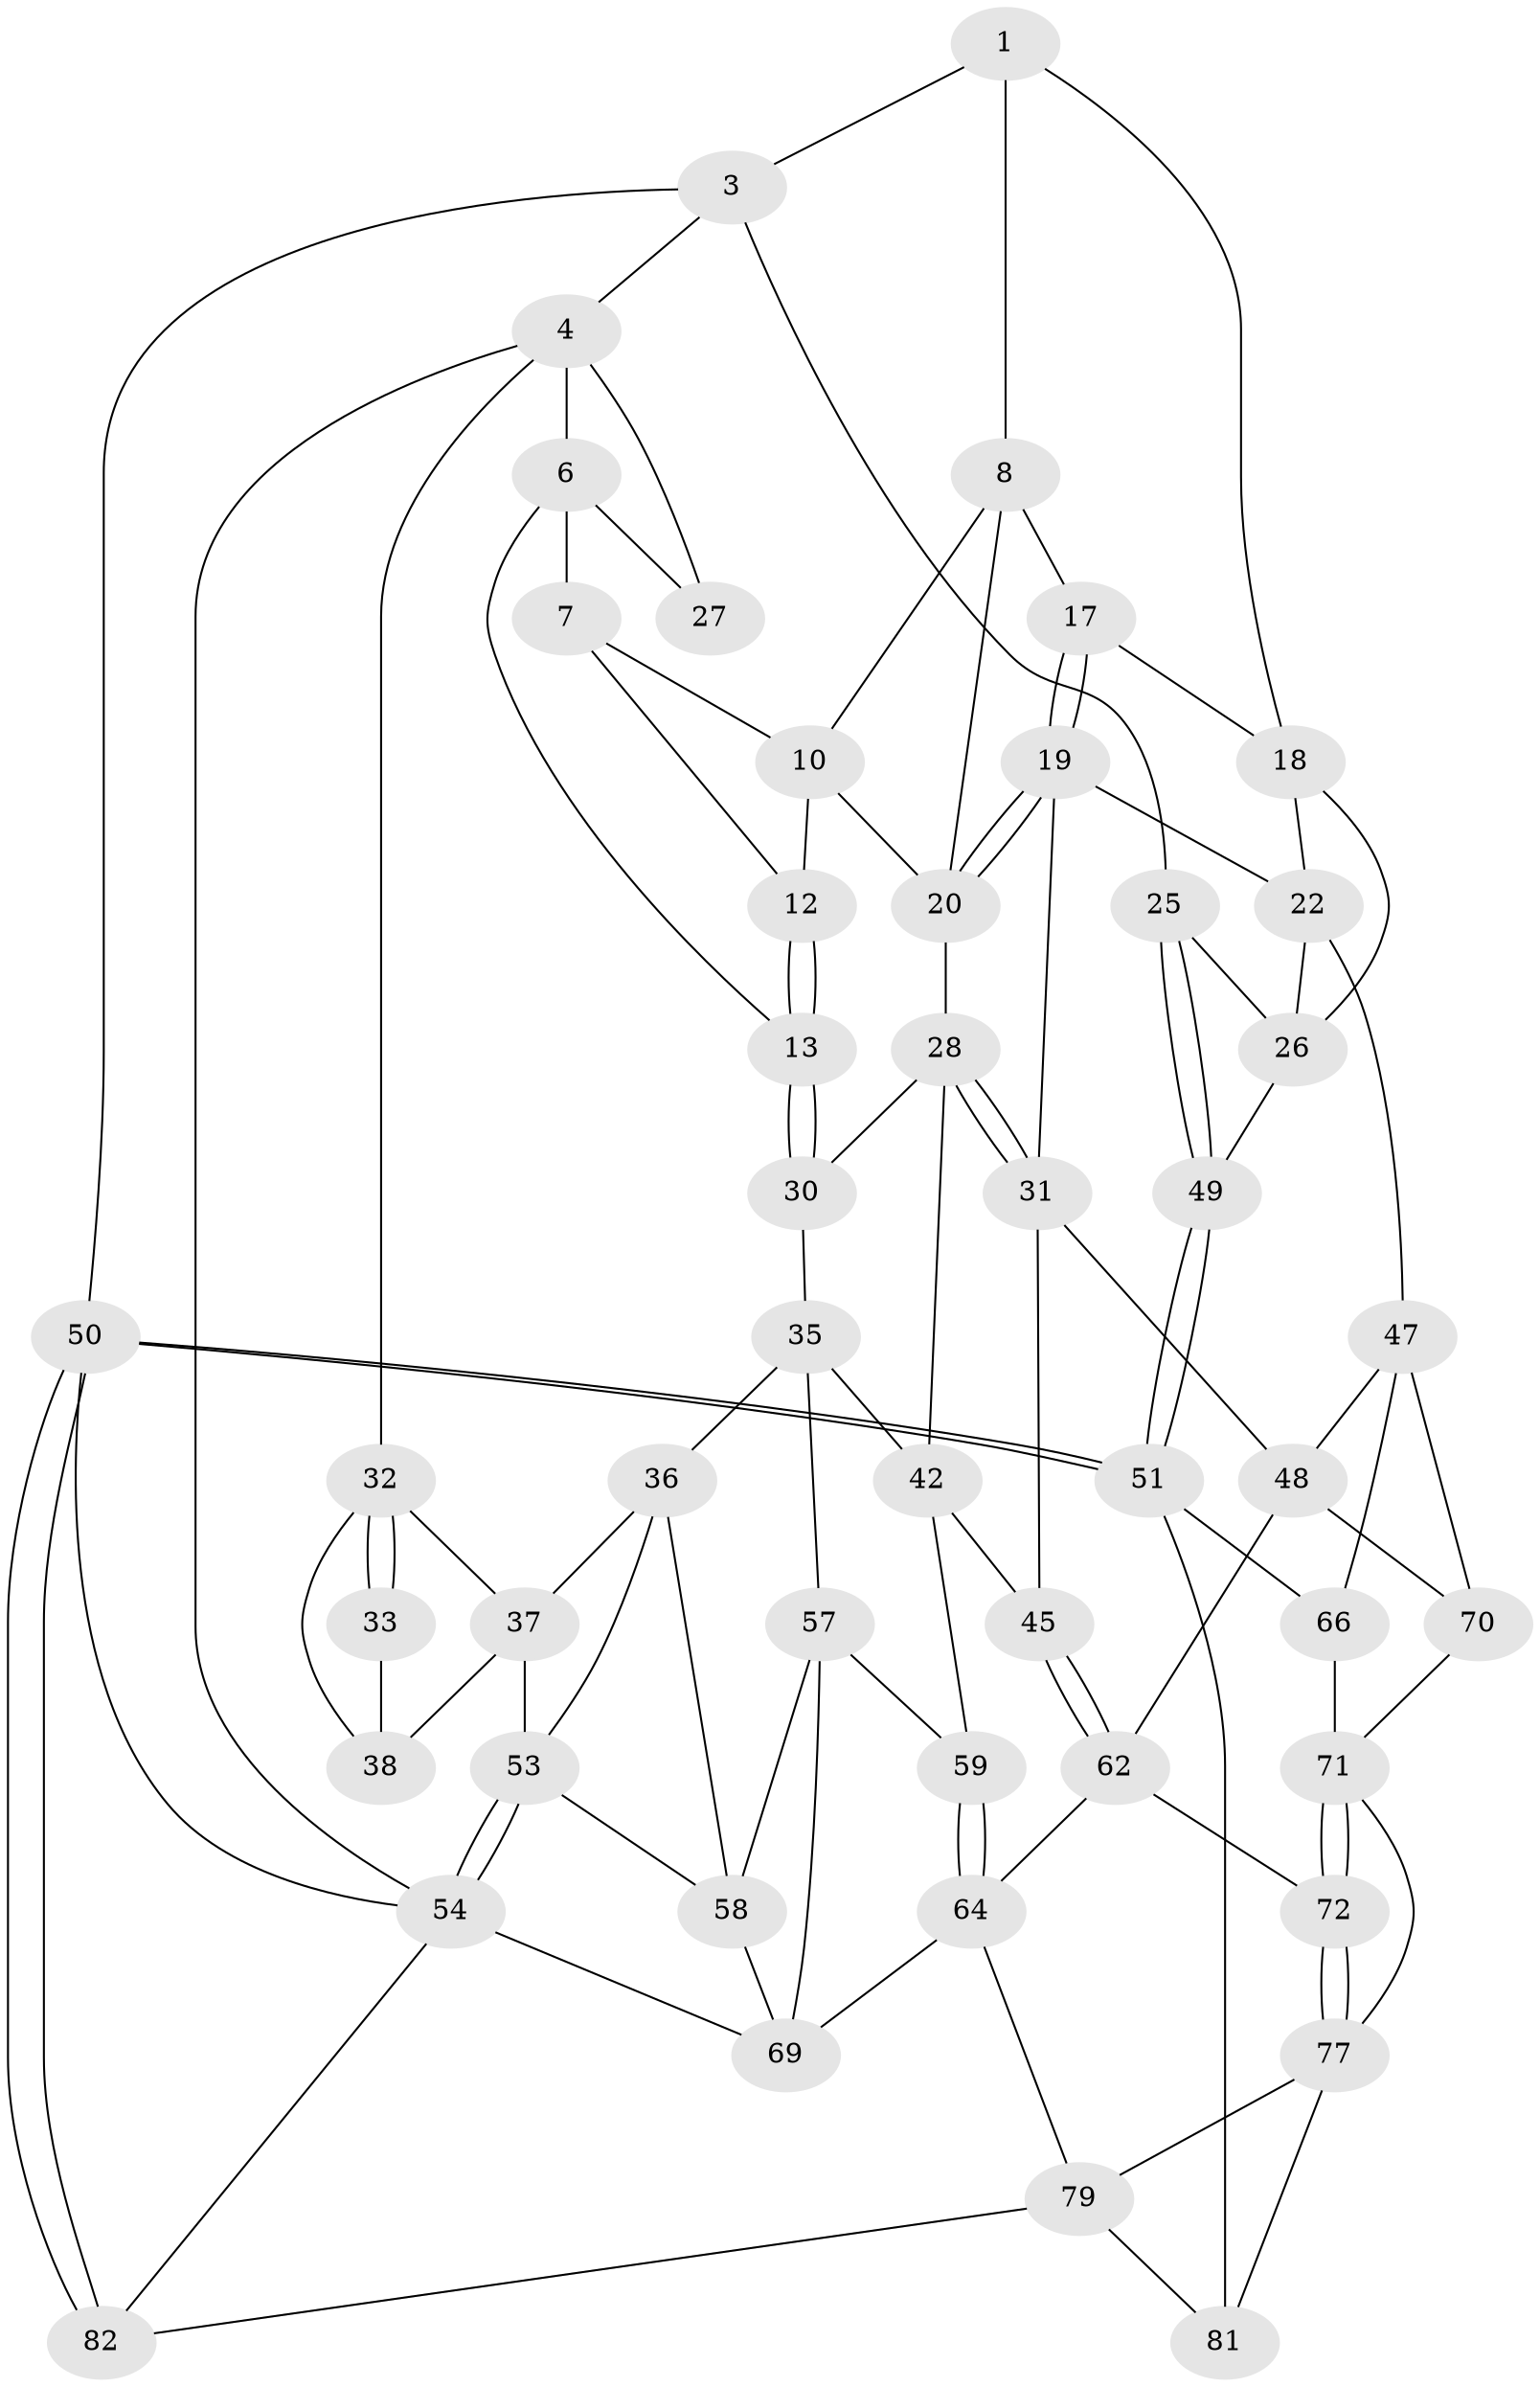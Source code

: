 // Generated by graph-tools (version 1.1) at 2025/24/03/03/25 07:24:35]
// undirected, 49 vertices, 104 edges
graph export_dot {
graph [start="1"]
  node [color=gray90,style=filled];
  1 [pos="+0.5250371017232065+0",super="+2"];
  3 [pos="+1+0"];
  4 [pos="+0+0",super="+5"];
  6 [pos="+0.24109854837758354+0",super="+15"];
  7 [pos="+0.3253875065741881+0",super="+11"];
  8 [pos="+0.6073792565309754+0.06745399524737412",super="+9"];
  10 [pos="+0.480196761735852+0.09550167512673184",super="+16"];
  12 [pos="+0.3812497739465381+0.20642508782704444"];
  13 [pos="+0.3714025527536429+0.21467009043547816",super="+14"];
  17 [pos="+0.6955411125428219+0.09227890075609767"];
  18 [pos="+0.7418237099367311+0.0757847907840712",super="+21"];
  19 [pos="+0.6774741629568699+0.28118341819736553",super="+23"];
  20 [pos="+0.5850789046383368+0.11905803377066446",super="+24"];
  22 [pos="+0.6926146482024227+0.2934625972234949",super="+40"];
  25 [pos="+1+0"];
  26 [pos="+0.8764091901621246+0.22065419432613484",super="+39"];
  27 [pos="+0.14240341024569772+0.20908010721432047"];
  28 [pos="+0.5315298435581307+0.26590932638228193",super="+29"];
  30 [pos="+0.3966631883268559+0.3280807791173734",super="+34"];
  31 [pos="+0.6438093672554579+0.3205859540669319",super="+44"];
  32 [pos="+0+0",super="+41"];
  33 [pos="+0.11069716251072784+0.21735283752732756"];
  35 [pos="+0.21814117174517084+0.4023996415202486",super="+43"];
  36 [pos="+0.190384852290569+0.41763716539018675",super="+55"];
  37 [pos="+0.1249152671662828+0.4063433797720236",super="+52"];
  38 [pos="+0.018755284612306296+0.2996546471667173"];
  42 [pos="+0.43453335421793216+0.4691096729976708",super="+46"];
  45 [pos="+0.4829664903781451+0.4771123627217008"];
  47 [pos="+0.8419570112157085+0.5477159098086948",super="+67"];
  48 [pos="+0.7148397830063707+0.5428768490216612",super="+61"];
  49 [pos="+1+0.42444198433548125"];
  50 [pos="+1+1"];
  51 [pos="+1+1",super="+65"];
  53 [pos="+0+0.6479570877042403",super="+56"];
  54 [pos="+0+1",super="+75"];
  57 [pos="+0.27145391483451764+0.5973850904014321",super="+60"];
  58 [pos="+0.22752858390010158+0.5967631068742327",super="+68"];
  59 [pos="+0.38627505795418915+0.7182796393585869"];
  62 [pos="+0.594959029248953+0.579077778262023",super="+63"];
  64 [pos="+0.39795835633619675+0.7408721248717888",super="+76"];
  66 [pos="+0.9693619968485809+0.9351994980939634"];
  69 [pos="+0.10006426788773103+0.7022940065354433",super="+74"];
  70 [pos="+0.6626424413626996+0.6729179184306798"];
  71 [pos="+0.6129939353134235+0.7320555941936858",super="+73"];
  72 [pos="+0.4833705274829464+0.7585495280964706"];
  77 [pos="+0.5468049444176349+0.8438618550138671",super="+78"];
  79 [pos="+0.4875811995657656+1",super="+80"];
  81 [pos="+0.7025842753612072+0.9377528157714906"];
  82 [pos="+0.39433565395613507+1"];
  1 -- 8;
  1 -- 18;
  1 -- 3;
  3 -- 4;
  3 -- 25;
  3 -- 50;
  4 -- 32;
  4 -- 54;
  4 -- 27;
  4 -- 6;
  6 -- 7;
  6 -- 27;
  6 -- 13;
  7 -- 10;
  7 -- 12;
  8 -- 17;
  8 -- 10;
  8 -- 20;
  10 -- 12;
  10 -- 20;
  12 -- 13;
  12 -- 13;
  13 -- 30 [weight=2];
  13 -- 30;
  17 -- 18;
  17 -- 19;
  17 -- 19;
  18 -- 26;
  18 -- 22;
  19 -- 20;
  19 -- 20;
  19 -- 22;
  19 -- 31;
  20 -- 28;
  22 -- 26;
  22 -- 47;
  25 -- 26;
  25 -- 49;
  25 -- 49;
  26 -- 49;
  28 -- 31;
  28 -- 31;
  28 -- 42;
  28 -- 30;
  30 -- 35;
  31 -- 48;
  31 -- 45;
  32 -- 33;
  32 -- 33;
  32 -- 38;
  32 -- 37;
  33 -- 38;
  35 -- 36;
  35 -- 57;
  35 -- 42;
  36 -- 37;
  36 -- 58;
  36 -- 53;
  37 -- 38;
  37 -- 53;
  42 -- 59;
  42 -- 45;
  45 -- 62;
  45 -- 62;
  47 -- 48;
  47 -- 66;
  47 -- 70;
  48 -- 62;
  48 -- 70;
  49 -- 51;
  49 -- 51;
  50 -- 51;
  50 -- 51;
  50 -- 82;
  50 -- 82;
  50 -- 54;
  51 -- 81;
  51 -- 66;
  53 -- 54;
  53 -- 54;
  53 -- 58;
  54 -- 82;
  54 -- 69;
  57 -- 58;
  57 -- 59;
  57 -- 69;
  58 -- 69;
  59 -- 64;
  59 -- 64;
  62 -- 64;
  62 -- 72;
  64 -- 69;
  64 -- 79;
  66 -- 71;
  70 -- 71;
  71 -- 72;
  71 -- 72;
  71 -- 77;
  72 -- 77;
  72 -- 77;
  77 -- 81;
  77 -- 79;
  79 -- 81;
  79 -- 82;
}
